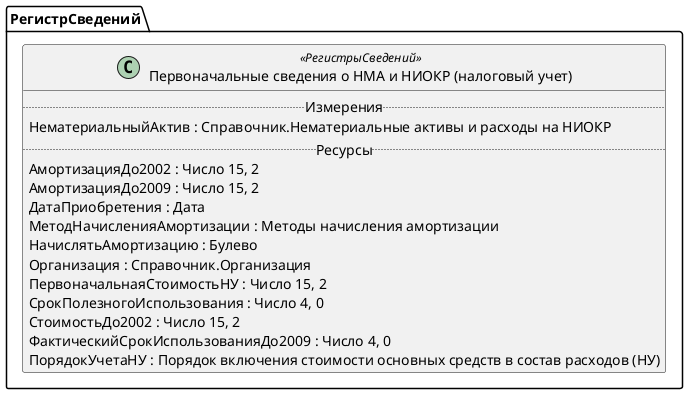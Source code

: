 ﻿@startuml ПервоначальныеСведенияНМАНалоговыйУчет
'!include templates.wsd
'..\include templates.wsd
class РегистрСведений.ПервоначальныеСведенияНМАНалоговыйУчет as "Первоначальные сведения о НМА и НИОКР (налоговый учет)" <<РегистрыСведений>>
{
..Измерения..
НематериальныйАктив : Справочник.Нематериальные активы и расходы на НИОКР
..Ресурсы..
АмортизацияДо2002 : Число 15, 2
АмортизацияДо2009 : Число 15, 2
ДатаПриобретения : Дата
МетодНачисленияАмортизации : Методы начисления амортизации
НачислятьАмортизацию : Булево
Организация : Справочник.Организация
ПервоначальнаяСтоимостьНУ : Число 15, 2
СрокПолезногоИспользования : Число 4, 0
СтоимостьДо2002 : Число 15, 2
ФактическийСрокИспользованияДо2009 : Число 4, 0
ПорядокУчетаНУ : Порядок включения стоимости основных средств в состав расходов (НУ)
}
@enduml

